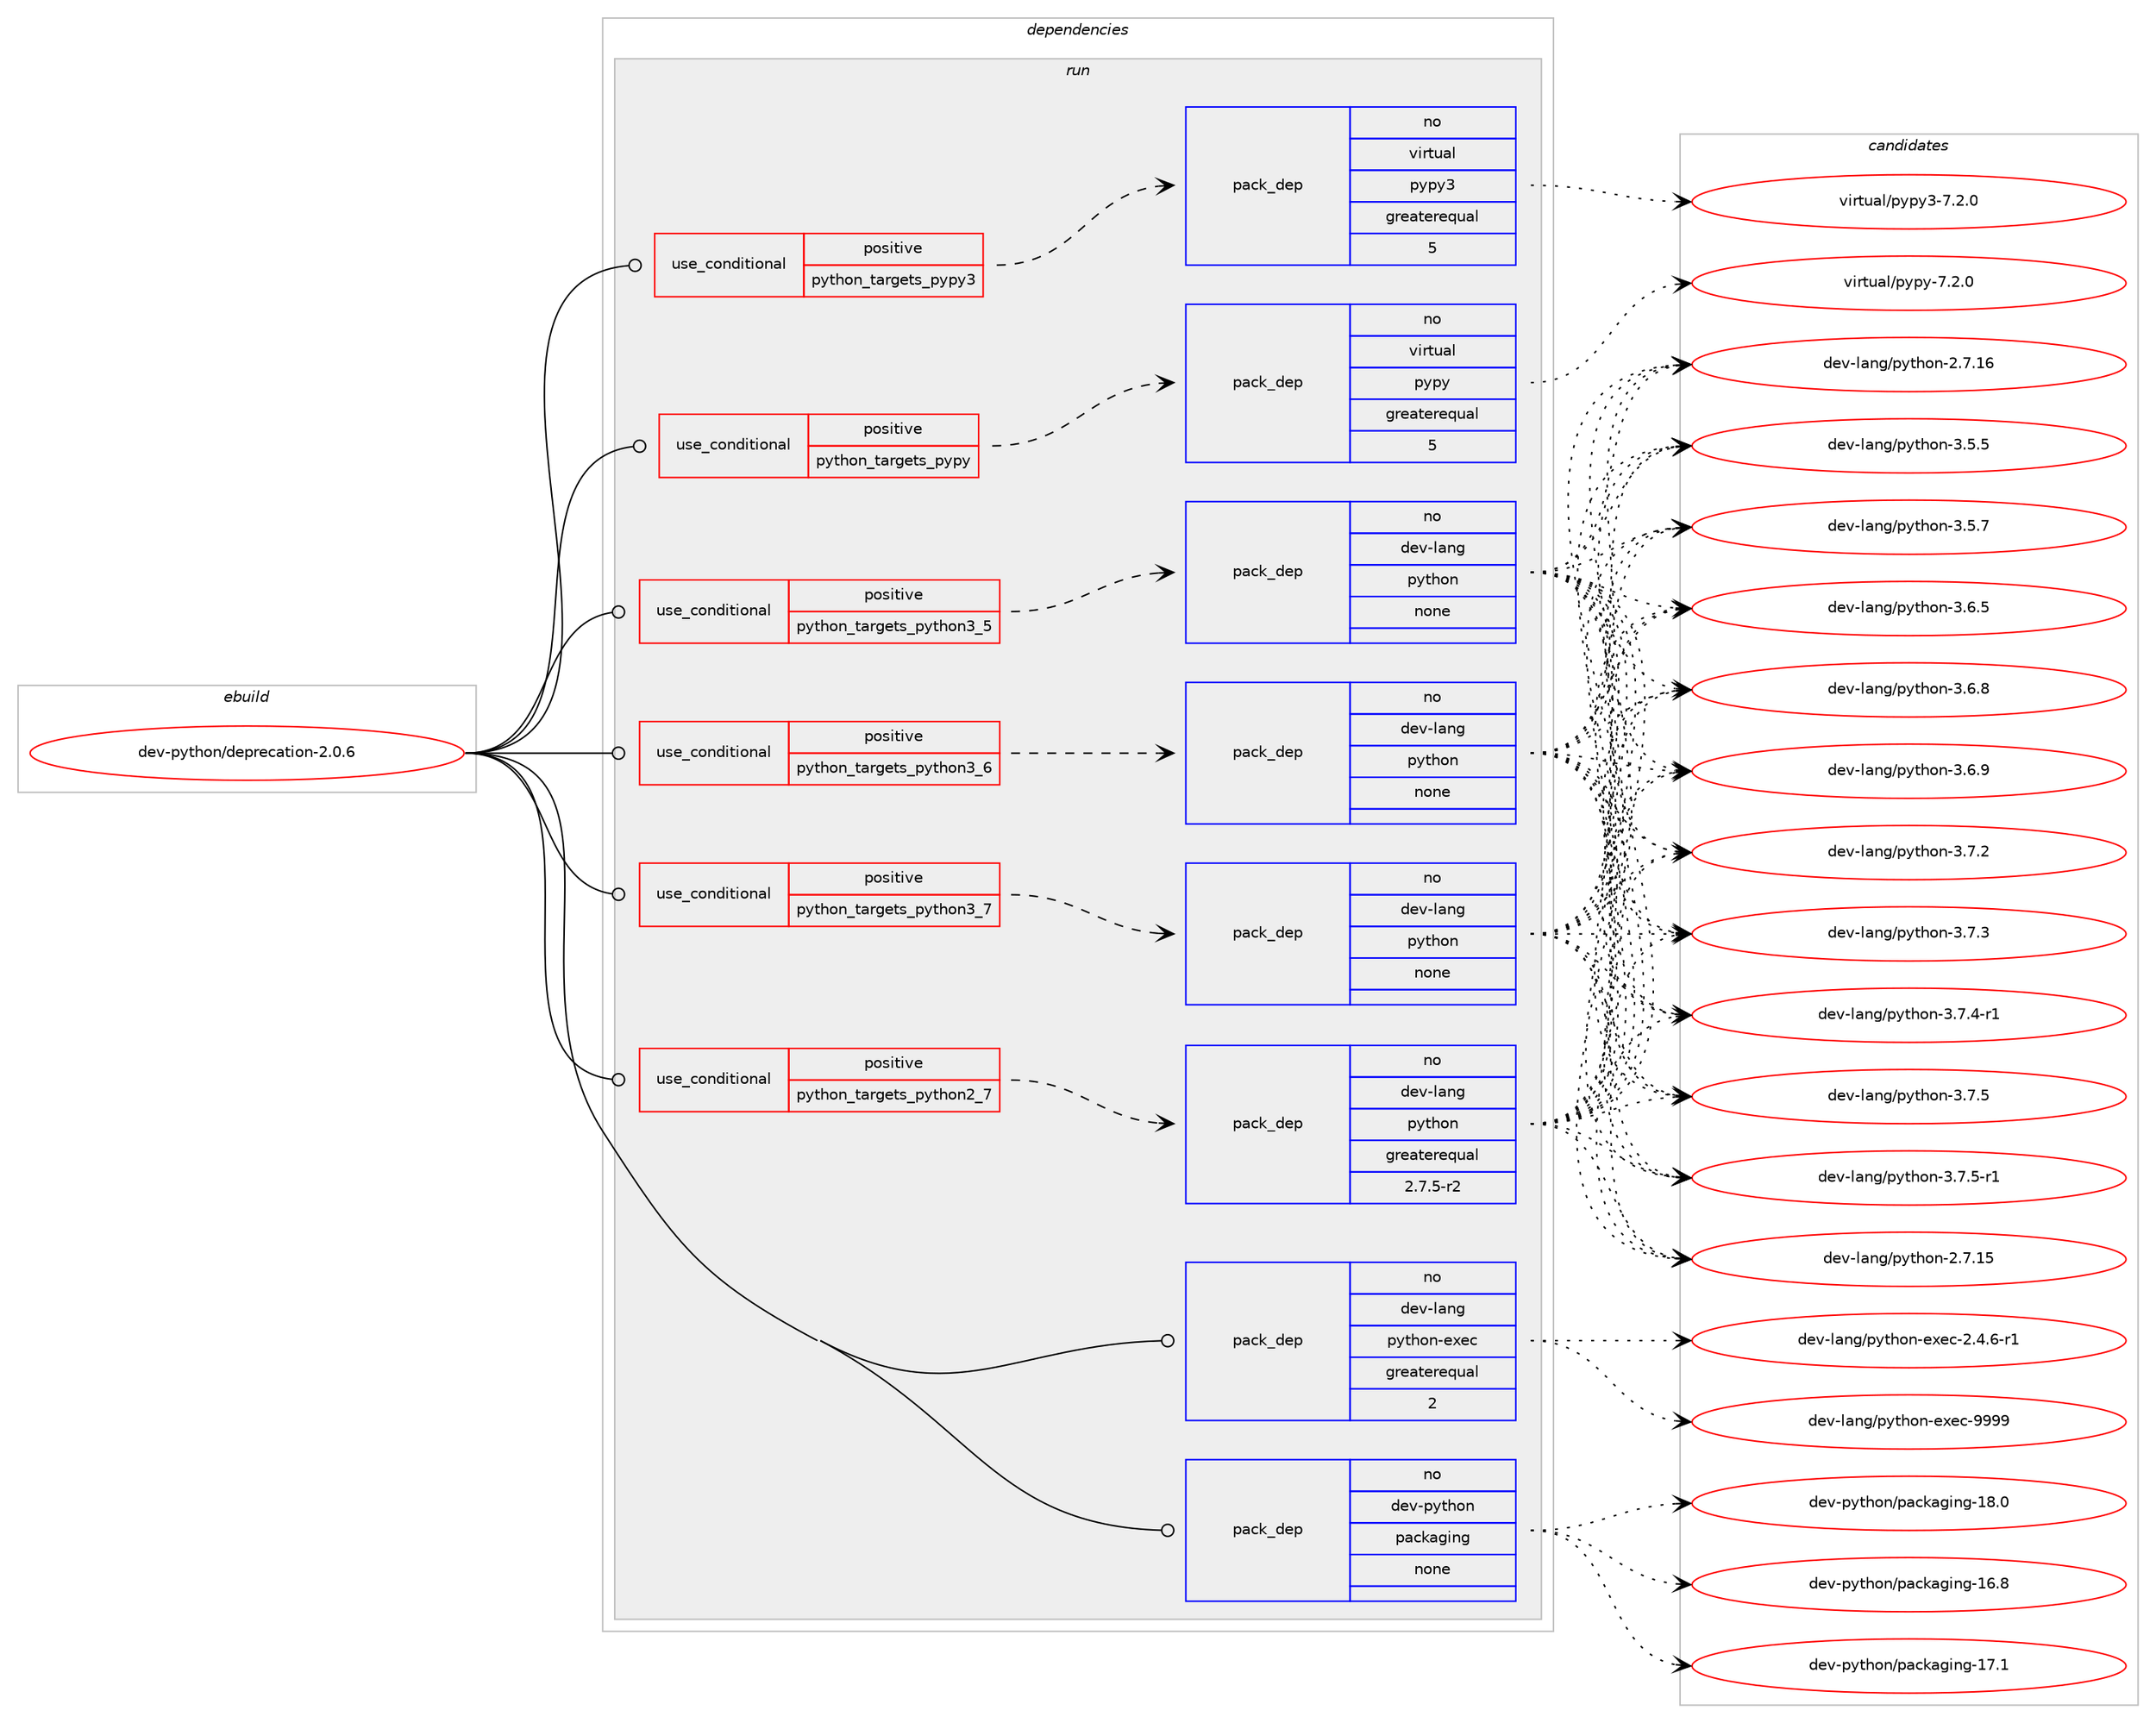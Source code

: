 digraph prolog {

# *************
# Graph options
# *************

newrank=true;
concentrate=true;
compound=true;
graph [rankdir=LR,fontname=Helvetica,fontsize=10,ranksep=1.5];#, ranksep=2.5, nodesep=0.2];
edge  [arrowhead=vee];
node  [fontname=Helvetica,fontsize=10];

# **********
# The ebuild
# **********

subgraph cluster_leftcol {
color=gray;
rank=same;
label=<<i>ebuild</i>>;
id [label="dev-python/deprecation-2.0.6", color=red, width=4, href="../dev-python/deprecation-2.0.6.svg"];
}

# ****************
# The dependencies
# ****************

subgraph cluster_midcol {
color=gray;
label=<<i>dependencies</i>>;
subgraph cluster_compile {
fillcolor="#eeeeee";
style=filled;
label=<<i>compile</i>>;
}
subgraph cluster_compileandrun {
fillcolor="#eeeeee";
style=filled;
label=<<i>compile and run</i>>;
}
subgraph cluster_run {
fillcolor="#eeeeee";
style=filled;
label=<<i>run</i>>;
subgraph cond138342 {
dependency601280 [label=<<TABLE BORDER="0" CELLBORDER="1" CELLSPACING="0" CELLPADDING="4"><TR><TD ROWSPAN="3" CELLPADDING="10">use_conditional</TD></TR><TR><TD>positive</TD></TR><TR><TD>python_targets_pypy</TD></TR></TABLE>>, shape=none, color=red];
subgraph pack451144 {
dependency601281 [label=<<TABLE BORDER="0" CELLBORDER="1" CELLSPACING="0" CELLPADDING="4" WIDTH="220"><TR><TD ROWSPAN="6" CELLPADDING="30">pack_dep</TD></TR><TR><TD WIDTH="110">no</TD></TR><TR><TD>virtual</TD></TR><TR><TD>pypy</TD></TR><TR><TD>greaterequal</TD></TR><TR><TD>5</TD></TR></TABLE>>, shape=none, color=blue];
}
dependency601280:e -> dependency601281:w [weight=20,style="dashed",arrowhead="vee"];
}
id:e -> dependency601280:w [weight=20,style="solid",arrowhead="odot"];
subgraph cond138343 {
dependency601282 [label=<<TABLE BORDER="0" CELLBORDER="1" CELLSPACING="0" CELLPADDING="4"><TR><TD ROWSPAN="3" CELLPADDING="10">use_conditional</TD></TR><TR><TD>positive</TD></TR><TR><TD>python_targets_pypy3</TD></TR></TABLE>>, shape=none, color=red];
subgraph pack451145 {
dependency601283 [label=<<TABLE BORDER="0" CELLBORDER="1" CELLSPACING="0" CELLPADDING="4" WIDTH="220"><TR><TD ROWSPAN="6" CELLPADDING="30">pack_dep</TD></TR><TR><TD WIDTH="110">no</TD></TR><TR><TD>virtual</TD></TR><TR><TD>pypy3</TD></TR><TR><TD>greaterequal</TD></TR><TR><TD>5</TD></TR></TABLE>>, shape=none, color=blue];
}
dependency601282:e -> dependency601283:w [weight=20,style="dashed",arrowhead="vee"];
}
id:e -> dependency601282:w [weight=20,style="solid",arrowhead="odot"];
subgraph cond138344 {
dependency601284 [label=<<TABLE BORDER="0" CELLBORDER="1" CELLSPACING="0" CELLPADDING="4"><TR><TD ROWSPAN="3" CELLPADDING="10">use_conditional</TD></TR><TR><TD>positive</TD></TR><TR><TD>python_targets_python2_7</TD></TR></TABLE>>, shape=none, color=red];
subgraph pack451146 {
dependency601285 [label=<<TABLE BORDER="0" CELLBORDER="1" CELLSPACING="0" CELLPADDING="4" WIDTH="220"><TR><TD ROWSPAN="6" CELLPADDING="30">pack_dep</TD></TR><TR><TD WIDTH="110">no</TD></TR><TR><TD>dev-lang</TD></TR><TR><TD>python</TD></TR><TR><TD>greaterequal</TD></TR><TR><TD>2.7.5-r2</TD></TR></TABLE>>, shape=none, color=blue];
}
dependency601284:e -> dependency601285:w [weight=20,style="dashed",arrowhead="vee"];
}
id:e -> dependency601284:w [weight=20,style="solid",arrowhead="odot"];
subgraph cond138345 {
dependency601286 [label=<<TABLE BORDER="0" CELLBORDER="1" CELLSPACING="0" CELLPADDING="4"><TR><TD ROWSPAN="3" CELLPADDING="10">use_conditional</TD></TR><TR><TD>positive</TD></TR><TR><TD>python_targets_python3_5</TD></TR></TABLE>>, shape=none, color=red];
subgraph pack451147 {
dependency601287 [label=<<TABLE BORDER="0" CELLBORDER="1" CELLSPACING="0" CELLPADDING="4" WIDTH="220"><TR><TD ROWSPAN="6" CELLPADDING="30">pack_dep</TD></TR><TR><TD WIDTH="110">no</TD></TR><TR><TD>dev-lang</TD></TR><TR><TD>python</TD></TR><TR><TD>none</TD></TR><TR><TD></TD></TR></TABLE>>, shape=none, color=blue];
}
dependency601286:e -> dependency601287:w [weight=20,style="dashed",arrowhead="vee"];
}
id:e -> dependency601286:w [weight=20,style="solid",arrowhead="odot"];
subgraph cond138346 {
dependency601288 [label=<<TABLE BORDER="0" CELLBORDER="1" CELLSPACING="0" CELLPADDING="4"><TR><TD ROWSPAN="3" CELLPADDING="10">use_conditional</TD></TR><TR><TD>positive</TD></TR><TR><TD>python_targets_python3_6</TD></TR></TABLE>>, shape=none, color=red];
subgraph pack451148 {
dependency601289 [label=<<TABLE BORDER="0" CELLBORDER="1" CELLSPACING="0" CELLPADDING="4" WIDTH="220"><TR><TD ROWSPAN="6" CELLPADDING="30">pack_dep</TD></TR><TR><TD WIDTH="110">no</TD></TR><TR><TD>dev-lang</TD></TR><TR><TD>python</TD></TR><TR><TD>none</TD></TR><TR><TD></TD></TR></TABLE>>, shape=none, color=blue];
}
dependency601288:e -> dependency601289:w [weight=20,style="dashed",arrowhead="vee"];
}
id:e -> dependency601288:w [weight=20,style="solid",arrowhead="odot"];
subgraph cond138347 {
dependency601290 [label=<<TABLE BORDER="0" CELLBORDER="1" CELLSPACING="0" CELLPADDING="4"><TR><TD ROWSPAN="3" CELLPADDING="10">use_conditional</TD></TR><TR><TD>positive</TD></TR><TR><TD>python_targets_python3_7</TD></TR></TABLE>>, shape=none, color=red];
subgraph pack451149 {
dependency601291 [label=<<TABLE BORDER="0" CELLBORDER="1" CELLSPACING="0" CELLPADDING="4" WIDTH="220"><TR><TD ROWSPAN="6" CELLPADDING="30">pack_dep</TD></TR><TR><TD WIDTH="110">no</TD></TR><TR><TD>dev-lang</TD></TR><TR><TD>python</TD></TR><TR><TD>none</TD></TR><TR><TD></TD></TR></TABLE>>, shape=none, color=blue];
}
dependency601290:e -> dependency601291:w [weight=20,style="dashed",arrowhead="vee"];
}
id:e -> dependency601290:w [weight=20,style="solid",arrowhead="odot"];
subgraph pack451150 {
dependency601292 [label=<<TABLE BORDER="0" CELLBORDER="1" CELLSPACING="0" CELLPADDING="4" WIDTH="220"><TR><TD ROWSPAN="6" CELLPADDING="30">pack_dep</TD></TR><TR><TD WIDTH="110">no</TD></TR><TR><TD>dev-lang</TD></TR><TR><TD>python-exec</TD></TR><TR><TD>greaterequal</TD></TR><TR><TD>2</TD></TR></TABLE>>, shape=none, color=blue];
}
id:e -> dependency601292:w [weight=20,style="solid",arrowhead="odot"];
subgraph pack451151 {
dependency601293 [label=<<TABLE BORDER="0" CELLBORDER="1" CELLSPACING="0" CELLPADDING="4" WIDTH="220"><TR><TD ROWSPAN="6" CELLPADDING="30">pack_dep</TD></TR><TR><TD WIDTH="110">no</TD></TR><TR><TD>dev-python</TD></TR><TR><TD>packaging</TD></TR><TR><TD>none</TD></TR><TR><TD></TD></TR></TABLE>>, shape=none, color=blue];
}
id:e -> dependency601293:w [weight=20,style="solid",arrowhead="odot"];
}
}

# **************
# The candidates
# **************

subgraph cluster_choices {
rank=same;
color=gray;
label=<<i>candidates</i>>;

subgraph choice451144 {
color=black;
nodesep=1;
choice1181051141161179710847112121112121455546504648 [label="virtual/pypy-7.2.0", color=red, width=4,href="../virtual/pypy-7.2.0.svg"];
dependency601281:e -> choice1181051141161179710847112121112121455546504648:w [style=dotted,weight="100"];
}
subgraph choice451145 {
color=black;
nodesep=1;
choice118105114116117971084711212111212151455546504648 [label="virtual/pypy3-7.2.0", color=red, width=4,href="../virtual/pypy3-7.2.0.svg"];
dependency601283:e -> choice118105114116117971084711212111212151455546504648:w [style=dotted,weight="100"];
}
subgraph choice451146 {
color=black;
nodesep=1;
choice10010111845108971101034711212111610411111045504655464953 [label="dev-lang/python-2.7.15", color=red, width=4,href="../dev-lang/python-2.7.15.svg"];
choice10010111845108971101034711212111610411111045504655464954 [label="dev-lang/python-2.7.16", color=red, width=4,href="../dev-lang/python-2.7.16.svg"];
choice100101118451089711010347112121116104111110455146534653 [label="dev-lang/python-3.5.5", color=red, width=4,href="../dev-lang/python-3.5.5.svg"];
choice100101118451089711010347112121116104111110455146534655 [label="dev-lang/python-3.5.7", color=red, width=4,href="../dev-lang/python-3.5.7.svg"];
choice100101118451089711010347112121116104111110455146544653 [label="dev-lang/python-3.6.5", color=red, width=4,href="../dev-lang/python-3.6.5.svg"];
choice100101118451089711010347112121116104111110455146544656 [label="dev-lang/python-3.6.8", color=red, width=4,href="../dev-lang/python-3.6.8.svg"];
choice100101118451089711010347112121116104111110455146544657 [label="dev-lang/python-3.6.9", color=red, width=4,href="../dev-lang/python-3.6.9.svg"];
choice100101118451089711010347112121116104111110455146554650 [label="dev-lang/python-3.7.2", color=red, width=4,href="../dev-lang/python-3.7.2.svg"];
choice100101118451089711010347112121116104111110455146554651 [label="dev-lang/python-3.7.3", color=red, width=4,href="../dev-lang/python-3.7.3.svg"];
choice1001011184510897110103471121211161041111104551465546524511449 [label="dev-lang/python-3.7.4-r1", color=red, width=4,href="../dev-lang/python-3.7.4-r1.svg"];
choice100101118451089711010347112121116104111110455146554653 [label="dev-lang/python-3.7.5", color=red, width=4,href="../dev-lang/python-3.7.5.svg"];
choice1001011184510897110103471121211161041111104551465546534511449 [label="dev-lang/python-3.7.5-r1", color=red, width=4,href="../dev-lang/python-3.7.5-r1.svg"];
dependency601285:e -> choice10010111845108971101034711212111610411111045504655464953:w [style=dotted,weight="100"];
dependency601285:e -> choice10010111845108971101034711212111610411111045504655464954:w [style=dotted,weight="100"];
dependency601285:e -> choice100101118451089711010347112121116104111110455146534653:w [style=dotted,weight="100"];
dependency601285:e -> choice100101118451089711010347112121116104111110455146534655:w [style=dotted,weight="100"];
dependency601285:e -> choice100101118451089711010347112121116104111110455146544653:w [style=dotted,weight="100"];
dependency601285:e -> choice100101118451089711010347112121116104111110455146544656:w [style=dotted,weight="100"];
dependency601285:e -> choice100101118451089711010347112121116104111110455146544657:w [style=dotted,weight="100"];
dependency601285:e -> choice100101118451089711010347112121116104111110455146554650:w [style=dotted,weight="100"];
dependency601285:e -> choice100101118451089711010347112121116104111110455146554651:w [style=dotted,weight="100"];
dependency601285:e -> choice1001011184510897110103471121211161041111104551465546524511449:w [style=dotted,weight="100"];
dependency601285:e -> choice100101118451089711010347112121116104111110455146554653:w [style=dotted,weight="100"];
dependency601285:e -> choice1001011184510897110103471121211161041111104551465546534511449:w [style=dotted,weight="100"];
}
subgraph choice451147 {
color=black;
nodesep=1;
choice10010111845108971101034711212111610411111045504655464953 [label="dev-lang/python-2.7.15", color=red, width=4,href="../dev-lang/python-2.7.15.svg"];
choice10010111845108971101034711212111610411111045504655464954 [label="dev-lang/python-2.7.16", color=red, width=4,href="../dev-lang/python-2.7.16.svg"];
choice100101118451089711010347112121116104111110455146534653 [label="dev-lang/python-3.5.5", color=red, width=4,href="../dev-lang/python-3.5.5.svg"];
choice100101118451089711010347112121116104111110455146534655 [label="dev-lang/python-3.5.7", color=red, width=4,href="../dev-lang/python-3.5.7.svg"];
choice100101118451089711010347112121116104111110455146544653 [label="dev-lang/python-3.6.5", color=red, width=4,href="../dev-lang/python-3.6.5.svg"];
choice100101118451089711010347112121116104111110455146544656 [label="dev-lang/python-3.6.8", color=red, width=4,href="../dev-lang/python-3.6.8.svg"];
choice100101118451089711010347112121116104111110455146544657 [label="dev-lang/python-3.6.9", color=red, width=4,href="../dev-lang/python-3.6.9.svg"];
choice100101118451089711010347112121116104111110455146554650 [label="dev-lang/python-3.7.2", color=red, width=4,href="../dev-lang/python-3.7.2.svg"];
choice100101118451089711010347112121116104111110455146554651 [label="dev-lang/python-3.7.3", color=red, width=4,href="../dev-lang/python-3.7.3.svg"];
choice1001011184510897110103471121211161041111104551465546524511449 [label="dev-lang/python-3.7.4-r1", color=red, width=4,href="../dev-lang/python-3.7.4-r1.svg"];
choice100101118451089711010347112121116104111110455146554653 [label="dev-lang/python-3.7.5", color=red, width=4,href="../dev-lang/python-3.7.5.svg"];
choice1001011184510897110103471121211161041111104551465546534511449 [label="dev-lang/python-3.7.5-r1", color=red, width=4,href="../dev-lang/python-3.7.5-r1.svg"];
dependency601287:e -> choice10010111845108971101034711212111610411111045504655464953:w [style=dotted,weight="100"];
dependency601287:e -> choice10010111845108971101034711212111610411111045504655464954:w [style=dotted,weight="100"];
dependency601287:e -> choice100101118451089711010347112121116104111110455146534653:w [style=dotted,weight="100"];
dependency601287:e -> choice100101118451089711010347112121116104111110455146534655:w [style=dotted,weight="100"];
dependency601287:e -> choice100101118451089711010347112121116104111110455146544653:w [style=dotted,weight="100"];
dependency601287:e -> choice100101118451089711010347112121116104111110455146544656:w [style=dotted,weight="100"];
dependency601287:e -> choice100101118451089711010347112121116104111110455146544657:w [style=dotted,weight="100"];
dependency601287:e -> choice100101118451089711010347112121116104111110455146554650:w [style=dotted,weight="100"];
dependency601287:e -> choice100101118451089711010347112121116104111110455146554651:w [style=dotted,weight="100"];
dependency601287:e -> choice1001011184510897110103471121211161041111104551465546524511449:w [style=dotted,weight="100"];
dependency601287:e -> choice100101118451089711010347112121116104111110455146554653:w [style=dotted,weight="100"];
dependency601287:e -> choice1001011184510897110103471121211161041111104551465546534511449:w [style=dotted,weight="100"];
}
subgraph choice451148 {
color=black;
nodesep=1;
choice10010111845108971101034711212111610411111045504655464953 [label="dev-lang/python-2.7.15", color=red, width=4,href="../dev-lang/python-2.7.15.svg"];
choice10010111845108971101034711212111610411111045504655464954 [label="dev-lang/python-2.7.16", color=red, width=4,href="../dev-lang/python-2.7.16.svg"];
choice100101118451089711010347112121116104111110455146534653 [label="dev-lang/python-3.5.5", color=red, width=4,href="../dev-lang/python-3.5.5.svg"];
choice100101118451089711010347112121116104111110455146534655 [label="dev-lang/python-3.5.7", color=red, width=4,href="../dev-lang/python-3.5.7.svg"];
choice100101118451089711010347112121116104111110455146544653 [label="dev-lang/python-3.6.5", color=red, width=4,href="../dev-lang/python-3.6.5.svg"];
choice100101118451089711010347112121116104111110455146544656 [label="dev-lang/python-3.6.8", color=red, width=4,href="../dev-lang/python-3.6.8.svg"];
choice100101118451089711010347112121116104111110455146544657 [label="dev-lang/python-3.6.9", color=red, width=4,href="../dev-lang/python-3.6.9.svg"];
choice100101118451089711010347112121116104111110455146554650 [label="dev-lang/python-3.7.2", color=red, width=4,href="../dev-lang/python-3.7.2.svg"];
choice100101118451089711010347112121116104111110455146554651 [label="dev-lang/python-3.7.3", color=red, width=4,href="../dev-lang/python-3.7.3.svg"];
choice1001011184510897110103471121211161041111104551465546524511449 [label="dev-lang/python-3.7.4-r1", color=red, width=4,href="../dev-lang/python-3.7.4-r1.svg"];
choice100101118451089711010347112121116104111110455146554653 [label="dev-lang/python-3.7.5", color=red, width=4,href="../dev-lang/python-3.7.5.svg"];
choice1001011184510897110103471121211161041111104551465546534511449 [label="dev-lang/python-3.7.5-r1", color=red, width=4,href="../dev-lang/python-3.7.5-r1.svg"];
dependency601289:e -> choice10010111845108971101034711212111610411111045504655464953:w [style=dotted,weight="100"];
dependency601289:e -> choice10010111845108971101034711212111610411111045504655464954:w [style=dotted,weight="100"];
dependency601289:e -> choice100101118451089711010347112121116104111110455146534653:w [style=dotted,weight="100"];
dependency601289:e -> choice100101118451089711010347112121116104111110455146534655:w [style=dotted,weight="100"];
dependency601289:e -> choice100101118451089711010347112121116104111110455146544653:w [style=dotted,weight="100"];
dependency601289:e -> choice100101118451089711010347112121116104111110455146544656:w [style=dotted,weight="100"];
dependency601289:e -> choice100101118451089711010347112121116104111110455146544657:w [style=dotted,weight="100"];
dependency601289:e -> choice100101118451089711010347112121116104111110455146554650:w [style=dotted,weight="100"];
dependency601289:e -> choice100101118451089711010347112121116104111110455146554651:w [style=dotted,weight="100"];
dependency601289:e -> choice1001011184510897110103471121211161041111104551465546524511449:w [style=dotted,weight="100"];
dependency601289:e -> choice100101118451089711010347112121116104111110455146554653:w [style=dotted,weight="100"];
dependency601289:e -> choice1001011184510897110103471121211161041111104551465546534511449:w [style=dotted,weight="100"];
}
subgraph choice451149 {
color=black;
nodesep=1;
choice10010111845108971101034711212111610411111045504655464953 [label="dev-lang/python-2.7.15", color=red, width=4,href="../dev-lang/python-2.7.15.svg"];
choice10010111845108971101034711212111610411111045504655464954 [label="dev-lang/python-2.7.16", color=red, width=4,href="../dev-lang/python-2.7.16.svg"];
choice100101118451089711010347112121116104111110455146534653 [label="dev-lang/python-3.5.5", color=red, width=4,href="../dev-lang/python-3.5.5.svg"];
choice100101118451089711010347112121116104111110455146534655 [label="dev-lang/python-3.5.7", color=red, width=4,href="../dev-lang/python-3.5.7.svg"];
choice100101118451089711010347112121116104111110455146544653 [label="dev-lang/python-3.6.5", color=red, width=4,href="../dev-lang/python-3.6.5.svg"];
choice100101118451089711010347112121116104111110455146544656 [label="dev-lang/python-3.6.8", color=red, width=4,href="../dev-lang/python-3.6.8.svg"];
choice100101118451089711010347112121116104111110455146544657 [label="dev-lang/python-3.6.9", color=red, width=4,href="../dev-lang/python-3.6.9.svg"];
choice100101118451089711010347112121116104111110455146554650 [label="dev-lang/python-3.7.2", color=red, width=4,href="../dev-lang/python-3.7.2.svg"];
choice100101118451089711010347112121116104111110455146554651 [label="dev-lang/python-3.7.3", color=red, width=4,href="../dev-lang/python-3.7.3.svg"];
choice1001011184510897110103471121211161041111104551465546524511449 [label="dev-lang/python-3.7.4-r1", color=red, width=4,href="../dev-lang/python-3.7.4-r1.svg"];
choice100101118451089711010347112121116104111110455146554653 [label="dev-lang/python-3.7.5", color=red, width=4,href="../dev-lang/python-3.7.5.svg"];
choice1001011184510897110103471121211161041111104551465546534511449 [label="dev-lang/python-3.7.5-r1", color=red, width=4,href="../dev-lang/python-3.7.5-r1.svg"];
dependency601291:e -> choice10010111845108971101034711212111610411111045504655464953:w [style=dotted,weight="100"];
dependency601291:e -> choice10010111845108971101034711212111610411111045504655464954:w [style=dotted,weight="100"];
dependency601291:e -> choice100101118451089711010347112121116104111110455146534653:w [style=dotted,weight="100"];
dependency601291:e -> choice100101118451089711010347112121116104111110455146534655:w [style=dotted,weight="100"];
dependency601291:e -> choice100101118451089711010347112121116104111110455146544653:w [style=dotted,weight="100"];
dependency601291:e -> choice100101118451089711010347112121116104111110455146544656:w [style=dotted,weight="100"];
dependency601291:e -> choice100101118451089711010347112121116104111110455146544657:w [style=dotted,weight="100"];
dependency601291:e -> choice100101118451089711010347112121116104111110455146554650:w [style=dotted,weight="100"];
dependency601291:e -> choice100101118451089711010347112121116104111110455146554651:w [style=dotted,weight="100"];
dependency601291:e -> choice1001011184510897110103471121211161041111104551465546524511449:w [style=dotted,weight="100"];
dependency601291:e -> choice100101118451089711010347112121116104111110455146554653:w [style=dotted,weight="100"];
dependency601291:e -> choice1001011184510897110103471121211161041111104551465546534511449:w [style=dotted,weight="100"];
}
subgraph choice451150 {
color=black;
nodesep=1;
choice10010111845108971101034711212111610411111045101120101994550465246544511449 [label="dev-lang/python-exec-2.4.6-r1", color=red, width=4,href="../dev-lang/python-exec-2.4.6-r1.svg"];
choice10010111845108971101034711212111610411111045101120101994557575757 [label="dev-lang/python-exec-9999", color=red, width=4,href="../dev-lang/python-exec-9999.svg"];
dependency601292:e -> choice10010111845108971101034711212111610411111045101120101994550465246544511449:w [style=dotted,weight="100"];
dependency601292:e -> choice10010111845108971101034711212111610411111045101120101994557575757:w [style=dotted,weight="100"];
}
subgraph choice451151 {
color=black;
nodesep=1;
choice10010111845112121116104111110471129799107971031051101034549544656 [label="dev-python/packaging-16.8", color=red, width=4,href="../dev-python/packaging-16.8.svg"];
choice10010111845112121116104111110471129799107971031051101034549554649 [label="dev-python/packaging-17.1", color=red, width=4,href="../dev-python/packaging-17.1.svg"];
choice10010111845112121116104111110471129799107971031051101034549564648 [label="dev-python/packaging-18.0", color=red, width=4,href="../dev-python/packaging-18.0.svg"];
dependency601293:e -> choice10010111845112121116104111110471129799107971031051101034549544656:w [style=dotted,weight="100"];
dependency601293:e -> choice10010111845112121116104111110471129799107971031051101034549554649:w [style=dotted,weight="100"];
dependency601293:e -> choice10010111845112121116104111110471129799107971031051101034549564648:w [style=dotted,weight="100"];
}
}

}

